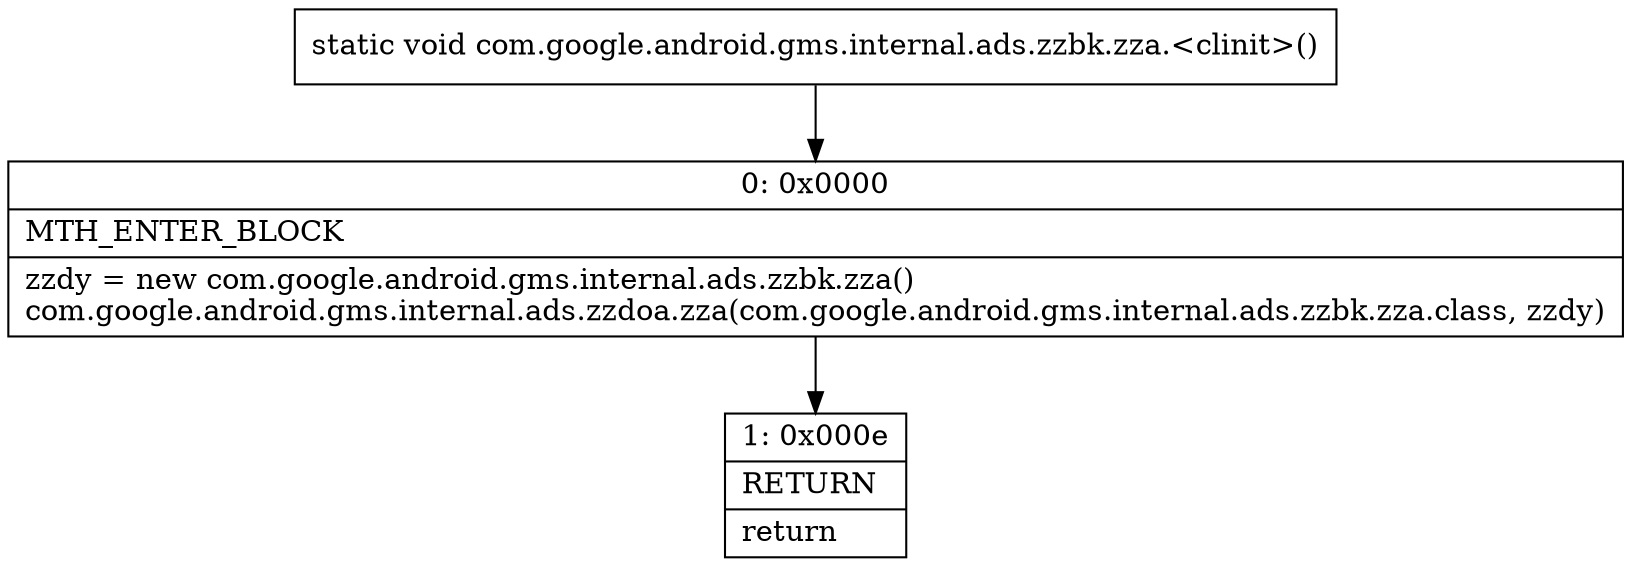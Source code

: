 digraph "CFG forcom.google.android.gms.internal.ads.zzbk.zza.\<clinit\>()V" {
Node_0 [shape=record,label="{0\:\ 0x0000|MTH_ENTER_BLOCK\l|zzdy = new com.google.android.gms.internal.ads.zzbk.zza()\lcom.google.android.gms.internal.ads.zzdoa.zza(com.google.android.gms.internal.ads.zzbk.zza.class, zzdy)\l}"];
Node_1 [shape=record,label="{1\:\ 0x000e|RETURN\l|return\l}"];
MethodNode[shape=record,label="{static void com.google.android.gms.internal.ads.zzbk.zza.\<clinit\>() }"];
MethodNode -> Node_0;
Node_0 -> Node_1;
}

